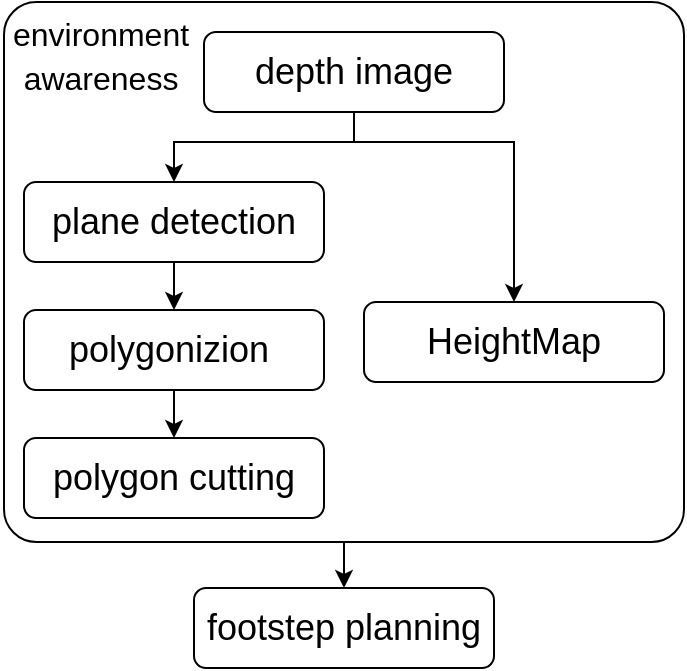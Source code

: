 <mxfile>
    <diagram id="7MmyRdp_7-yGdt9PXK2R" name="Page-1">
        <mxGraphModel dx="674" dy="362" grid="1" gridSize="10" guides="1" tooltips="1" connect="1" arrows="1" fold="1" page="1" pageScale="1" pageWidth="850" pageHeight="1100" math="0" shadow="0">
            <root>
                <mxCell id="0"/>
                <mxCell id="1" parent="0"/>
                <mxCell id="26" style="edgeStyle=orthogonalEdgeStyle;rounded=0;jumpSize=6;html=1;exitX=0.5;exitY=1;exitDx=0;exitDy=0;fontFamily=Helvetica;fontSize=18;" edge="1" parent="1" source="23" target="13">
                    <mxGeometry relative="1" as="geometry"/>
                </mxCell>
                <mxCell id="23" value="" style="rounded=1;whiteSpace=wrap;html=1;fontFamily=Helvetica;fontSize=18;fillColor=none;arcSize=6;" vertex="1" parent="1">
                    <mxGeometry x="440" y="120" width="340" height="270" as="geometry"/>
                </mxCell>
                <mxCell id="14" style="edgeStyle=orthogonalEdgeStyle;html=1;exitX=0.5;exitY=1;exitDx=0;exitDy=0;entryX=0.5;entryY=0;entryDx=0;entryDy=0;fontFamily=Helvetica;fontSize=18;rounded=0;jumpSize=6;" edge="1" parent="1" source="7" target="8">
                    <mxGeometry relative="1" as="geometry">
                        <Array as="points">
                            <mxPoint x="615" y="190"/>
                            <mxPoint x="525" y="190"/>
                        </Array>
                    </mxGeometry>
                </mxCell>
                <mxCell id="20" style="edgeStyle=orthogonalEdgeStyle;html=1;exitX=0.5;exitY=1;exitDx=0;exitDy=0;entryX=0.5;entryY=0;entryDx=0;entryDy=0;fontFamily=Helvetica;fontSize=18;rounded=0;" edge="1" parent="1" source="7" target="11">
                    <mxGeometry relative="1" as="geometry">
                        <Array as="points">
                            <mxPoint x="615" y="190"/>
                            <mxPoint x="695" y="190"/>
                        </Array>
                    </mxGeometry>
                </mxCell>
                <mxCell id="7" value="depth image" style="rounded=1;whiteSpace=wrap;html=1;fontSize=18;" vertex="1" parent="1">
                    <mxGeometry x="540" y="135" width="150" height="40" as="geometry"/>
                </mxCell>
                <mxCell id="18" style="edgeStyle=orthogonalEdgeStyle;html=1;exitX=0.5;exitY=1;exitDx=0;exitDy=0;entryX=0.5;entryY=0;entryDx=0;entryDy=0;fontFamily=Helvetica;fontSize=18;" edge="1" parent="1" source="8" target="10">
                    <mxGeometry relative="1" as="geometry"/>
                </mxCell>
                <mxCell id="8" value="plane detection" style="rounded=1;whiteSpace=wrap;html=1;fontSize=18;" vertex="1" parent="1">
                    <mxGeometry x="450" y="210" width="150" height="40" as="geometry"/>
                </mxCell>
                <mxCell id="19" style="edgeStyle=orthogonalEdgeStyle;html=1;exitX=0.5;exitY=1;exitDx=0;exitDy=0;entryX=0.5;entryY=0;entryDx=0;entryDy=0;fontFamily=Helvetica;fontSize=18;" edge="1" parent="1" source="10" target="12">
                    <mxGeometry relative="1" as="geometry"/>
                </mxCell>
                <mxCell id="10" value="&lt;span style=&quot;left: 265.916px; top: 340.396px; font-size: 18px; transform: scaleX(0.838);&quot; dir=&quot;ltr&quot;&gt;polygonizion&amp;nbsp;&lt;/span&gt;" style="rounded=1;whiteSpace=wrap;html=1;fontSize=18;" vertex="1" parent="1">
                    <mxGeometry x="450" y="274" width="150" height="40" as="geometry"/>
                </mxCell>
                <mxCell id="11" value="HeightMap" style="rounded=1;whiteSpace=wrap;html=1;fontSize=18;" vertex="1" parent="1">
                    <mxGeometry x="620" y="270" width="150" height="40" as="geometry"/>
                </mxCell>
                <mxCell id="12" value="&lt;span style=&quot;left: 265.916px ; top: 340.396px ; font-size: 18px ; transform: scalex(0.838)&quot; dir=&quot;ltr&quot;&gt;polygon cutting&lt;/span&gt;" style="rounded=1;whiteSpace=wrap;html=1;fontSize=18;" vertex="1" parent="1">
                    <mxGeometry x="450" y="338" width="150" height="40" as="geometry"/>
                </mxCell>
                <mxCell id="13" value="footstep planning" style="rounded=1;whiteSpace=wrap;html=1;fontSize=18;" vertex="1" parent="1">
                    <mxGeometry x="535" y="413" width="150" height="40" as="geometry"/>
                </mxCell>
                <mxCell id="27" value="&lt;font style=&quot;font-size: 16px&quot;&gt;environment&lt;br&gt;awareness&lt;/font&gt;" style="text;html=1;align=center;verticalAlign=middle;resizable=0;points=[];autosize=1;strokeColor=none;fillColor=none;fontSize=18;fontFamily=Helvetica;" vertex="1" parent="1">
                    <mxGeometry x="438" y="122" width="100" height="50" as="geometry"/>
                </mxCell>
            </root>
        </mxGraphModel>
    </diagram>
</mxfile>